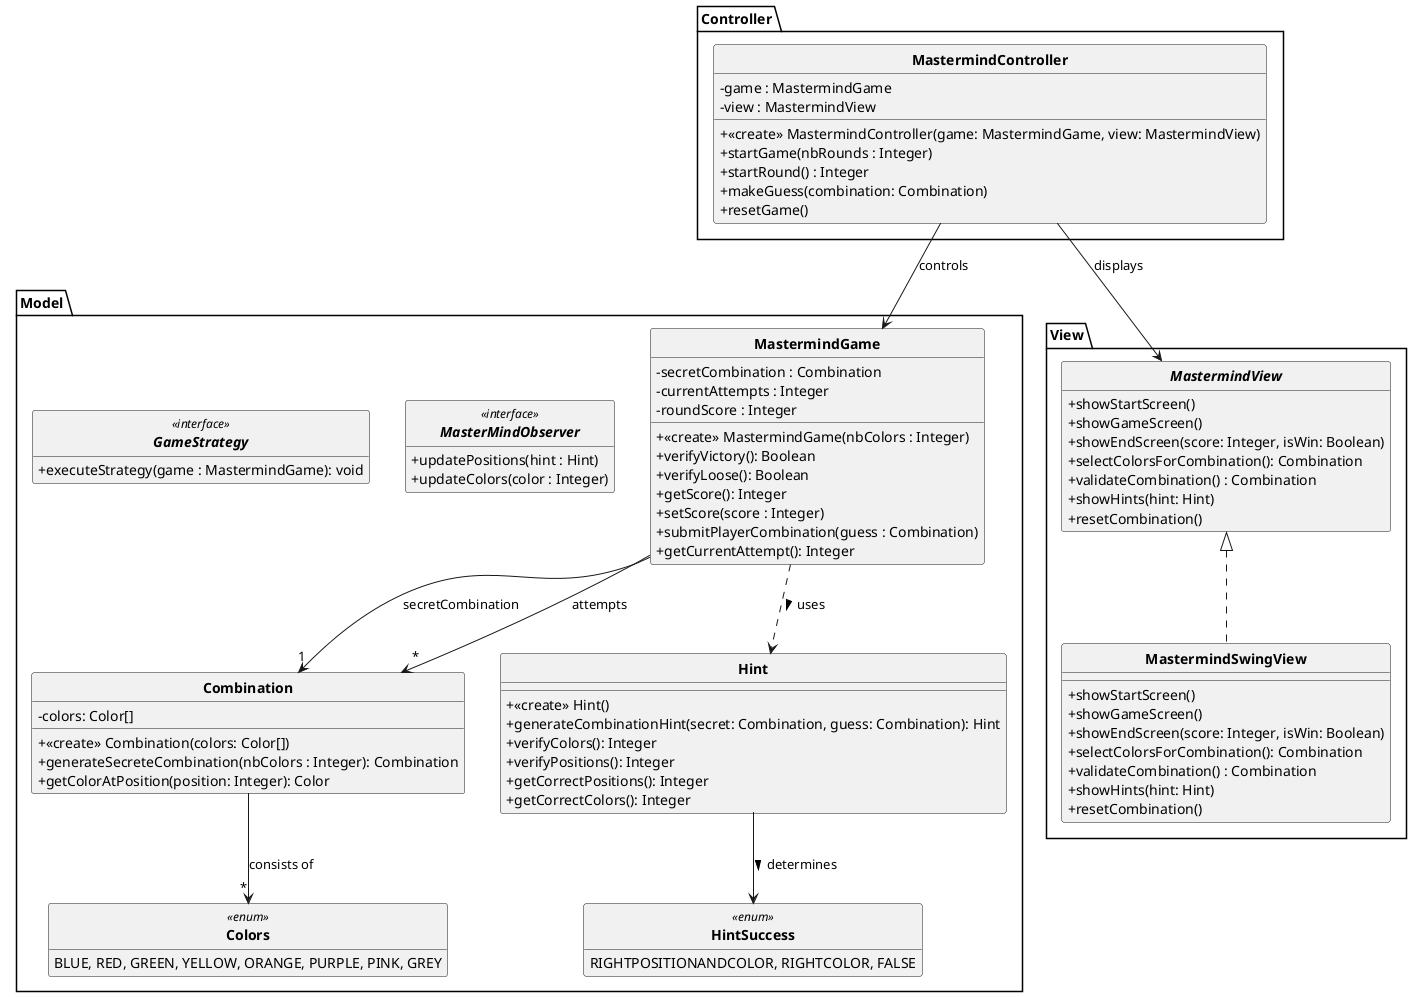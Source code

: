 @startuml
skinparam style strictuml
skinparam classAttributeIconSize 0
skinparam classFontStyle Bold
hide enum methods
hide interface attributes

package Model {

    class MastermindGame {
        - secretCombination : Combination
        - currentAttempts : Integer
        - roundScore : Integer
        + <<create>> MastermindGame(nbColors : Integer)
        + verifyVictory(): Boolean
        + verifyLoose(): Boolean
        + getScore(): Integer
        + setScore(score : Integer)
        + submitPlayerCombination(guess : Combination)
        + getCurrentAttempt(): Integer
    }

    class Combination {
        - colors: Color[]
        + <<create>> Combination(colors: Color[])
        + generateSecreteCombination(nbColors : Integer): Combination
        + getColorAtPosition(position: Integer): Color
    }

    class Hint {
        + <<create>> Hint()
        + generateCombinationHint(secret: Combination, guess: Combination): Hint
        + verifyColors(): Integer
        + verifyPositions(): Integer
        + getCorrectPositions(): Integer
        + getCorrectColors(): Integer
    }

    enum Colors <<enum>> {
        BLUE, RED, GREEN, YELLOW, ORANGE, PURPLE, PINK, GREY
    }

    enum HintSuccess <<enum>> {
        RIGHTPOSITIONANDCOLOR, RIGHTCOLOR, FALSE
    }

    interface MasterMindObserver <<interface>> {
        + updatePositions(hint : Hint)
        + updateColors(color : Integer)
    }

    interface GameStrategy <<interface>> {
        + executeStrategy(game : MastermindGame): void
    }

}

package View {

    interface MastermindView {
        + showStartScreen()
        + showGameScreen()
        + showEndScreen(score: Integer, isWin: Boolean)
        + selectColorsForCombination(): Combination
        + validateCombination() : Combination
        + showHints(hint: Hint)
        + resetCombination()
    }

    class MastermindSwingView implements MastermindView {
        + showStartScreen()
        + showGameScreen()
        + showEndScreen(score: Integer, isWin: Boolean)
        + selectColorsForCombination(): Combination
        + validateCombination() : Combination
        + showHints(hint: Hint)
        + resetCombination()
    }

}

package Controller {

    class MastermindController {
        - game : MastermindGame
        - view : MastermindView
        + <<create>> MastermindController(game: MastermindGame, view: MastermindView)
        + startGame(nbRounds : Integer)
        + startRound() : Integer
        + makeGuess(combination: Combination)
        + resetGame()
    }

}

MastermindGame --> "1" Combination : secretCombination
MastermindGame --> "*" Combination : attempts
MastermindController --> MastermindGame : controls
MastermindController --> MastermindView : displays
Combination --> "*" Colors : consists of
Hint --> HintSuccess : determines >
MastermindGame ..> Hint : uses >
@enduml
